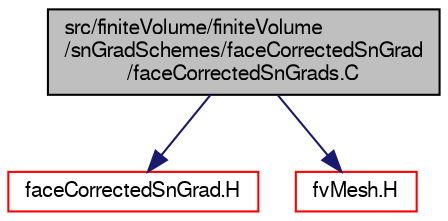 digraph "src/finiteVolume/finiteVolume/snGradSchemes/faceCorrectedSnGrad/faceCorrectedSnGrads.C"
{
  bgcolor="transparent";
  edge [fontname="FreeSans",fontsize="10",labelfontname="FreeSans",labelfontsize="10"];
  node [fontname="FreeSans",fontsize="10",shape=record];
  Node0 [label="src/finiteVolume/finiteVolume\l/snGradSchemes/faceCorrectedSnGrad\l/faceCorrectedSnGrads.C",height=0.2,width=0.4,color="black", fillcolor="grey75", style="filled", fontcolor="black"];
  Node0 -> Node1 [color="midnightblue",fontsize="10",style="solid",fontname="FreeSans"];
  Node1 [label="faceCorrectedSnGrad.H",height=0.2,width=0.4,color="red",URL="$a03221.html"];
  Node0 -> Node81 [color="midnightblue",fontsize="10",style="solid",fontname="FreeSans"];
  Node81 [label="fvMesh.H",height=0.2,width=0.4,color="red",URL="$a03533.html"];
}
